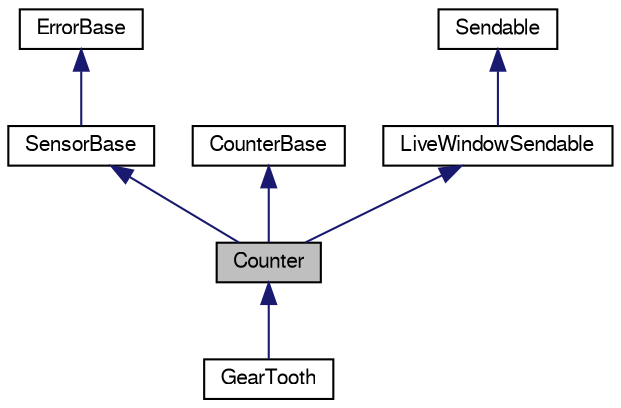 digraph "Counter"
{
  bgcolor="transparent";
  edge [fontname="FreeSans",fontsize="10",labelfontname="FreeSans",labelfontsize="10"];
  node [fontname="FreeSans",fontsize="10",shape=record];
  Node1 [label="Counter",height=0.2,width=0.4,color="black", fillcolor="grey75", style="filled" fontcolor="black"];
  Node2 -> Node1 [dir="back",color="midnightblue",fontsize="10",style="solid",fontname="FreeSans"];
  Node2 [label="SensorBase",height=0.2,width=0.4,color="black",URL="$class_sensor_base.html"];
  Node3 -> Node2 [dir="back",color="midnightblue",fontsize="10",style="solid",fontname="FreeSans"];
  Node3 [label="ErrorBase",height=0.2,width=0.4,color="black",URL="$class_error_base.html"];
  Node4 -> Node1 [dir="back",color="midnightblue",fontsize="10",style="solid",fontname="FreeSans"];
  Node4 [label="CounterBase",height=0.2,width=0.4,color="black",URL="$class_counter_base.html"];
  Node5 -> Node1 [dir="back",color="midnightblue",fontsize="10",style="solid",fontname="FreeSans"];
  Node5 [label="LiveWindowSendable",height=0.2,width=0.4,color="black",URL="$class_live_window_sendable.html"];
  Node6 -> Node5 [dir="back",color="midnightblue",fontsize="10",style="solid",fontname="FreeSans"];
  Node6 [label="Sendable",height=0.2,width=0.4,color="black",URL="$class_sendable.html"];
  Node1 -> Node7 [dir="back",color="midnightblue",fontsize="10",style="solid",fontname="FreeSans"];
  Node7 [label="GearTooth",height=0.2,width=0.4,color="black",URL="$class_gear_tooth.html"];
}
